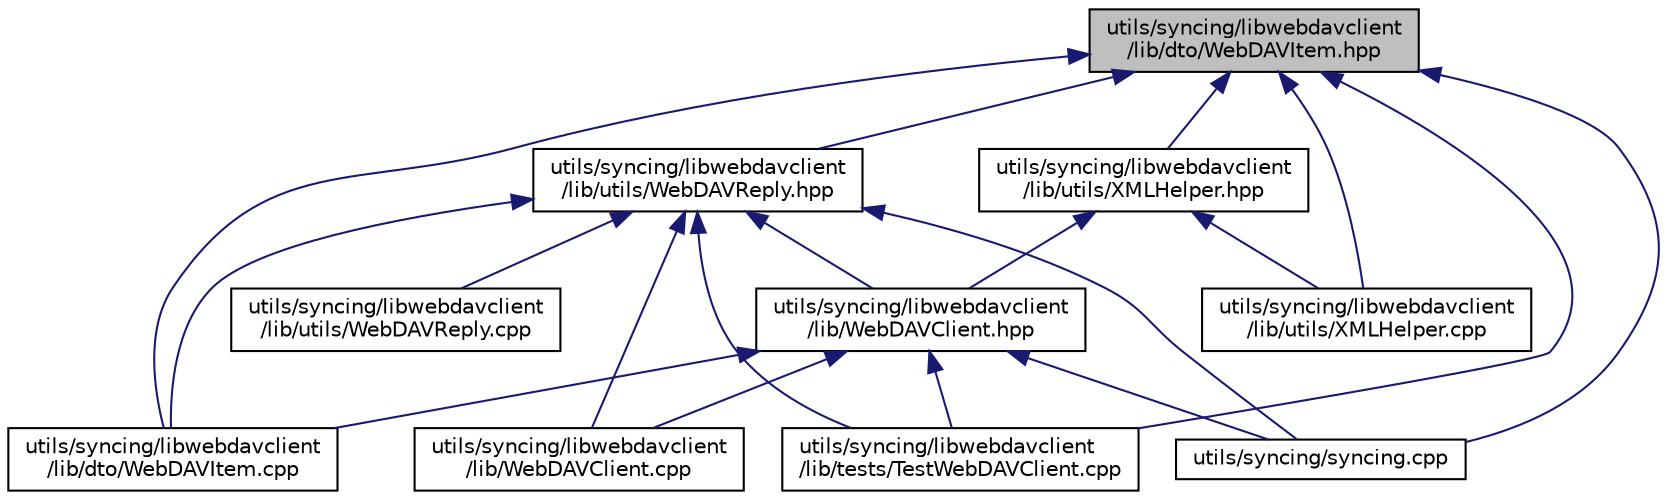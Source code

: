 digraph "utils/syncing/libwebdavclient/lib/dto/WebDAVItem.hpp"
{
 // INTERACTIVE_SVG=YES
 // LATEX_PDF_SIZE
  edge [fontname="Helvetica",fontsize="10",labelfontname="Helvetica",labelfontsize="10"];
  node [fontname="Helvetica",fontsize="10",shape=record];
  Node4 [label="utils/syncing/libwebdavclient\l/lib/dto/WebDAVItem.hpp",height=0.2,width=0.4,color="black", fillcolor="grey75", style="filled", fontcolor="black",tooltip=" "];
  Node4 -> Node5 [dir="back",color="midnightblue",fontsize="10",style="solid",fontname="Helvetica"];
  Node5 [label="utils/syncing/libwebdavclient\l/lib/utils/WebDAVReply.hpp",height=0.2,width=0.4,color="black", fillcolor="white", style="filled",URL="$_web_d_a_v_reply_8hpp.html",tooltip=" "];
  Node5 -> Node6 [dir="back",color="midnightblue",fontsize="10",style="solid",fontname="Helvetica"];
  Node6 [label="utils/syncing/libwebdavclient\l/lib/WebDAVClient.hpp",height=0.2,width=0.4,color="black", fillcolor="white", style="filled",URL="$_web_d_a_v_client_8hpp.html",tooltip=" "];
  Node6 -> Node7 [dir="back",color="midnightblue",fontsize="10",style="solid",fontname="Helvetica"];
  Node7 [label="utils/syncing/libwebdavclient\l/lib/dto/WebDAVItem.cpp",height=0.2,width=0.4,color="black", fillcolor="white", style="filled",URL="$_web_d_a_v_item_8cpp.html",tooltip=" "];
  Node6 -> Node8 [dir="back",color="midnightblue",fontsize="10",style="solid",fontname="Helvetica"];
  Node8 [label="utils/syncing/libwebdavclient\l/lib/tests/TestWebDAVClient.cpp",height=0.2,width=0.4,color="black", fillcolor="white", style="filled",URL="$_test_web_d_a_v_client_8cpp.html",tooltip=" "];
  Node6 -> Node9 [dir="back",color="midnightblue",fontsize="10",style="solid",fontname="Helvetica"];
  Node9 [label="utils/syncing/libwebdavclient\l/lib/WebDAVClient.cpp",height=0.2,width=0.4,color="black", fillcolor="white", style="filled",URL="$_web_d_a_v_client_8cpp.html",tooltip=" "];
  Node6 -> Node10 [dir="back",color="midnightblue",fontsize="10",style="solid",fontname="Helvetica"];
  Node10 [label="utils/syncing/syncing.cpp",height=0.2,width=0.4,color="black", fillcolor="white", style="filled",URL="$syncing_8cpp.html",tooltip=" "];
  Node5 -> Node7 [dir="back",color="midnightblue",fontsize="10",style="solid",fontname="Helvetica"];
  Node5 -> Node8 [dir="back",color="midnightblue",fontsize="10",style="solid",fontname="Helvetica"];
  Node5 -> Node11 [dir="back",color="midnightblue",fontsize="10",style="solid",fontname="Helvetica"];
  Node11 [label="utils/syncing/libwebdavclient\l/lib/utils/WebDAVReply.cpp",height=0.2,width=0.4,color="black", fillcolor="white", style="filled",URL="$_web_d_a_v_reply_8cpp.html",tooltip=" "];
  Node5 -> Node9 [dir="back",color="midnightblue",fontsize="10",style="solid",fontname="Helvetica"];
  Node5 -> Node10 [dir="back",color="midnightblue",fontsize="10",style="solid",fontname="Helvetica"];
  Node4 -> Node12 [dir="back",color="midnightblue",fontsize="10",style="solid",fontname="Helvetica"];
  Node12 [label="utils/syncing/libwebdavclient\l/lib/utils/XMLHelper.hpp",height=0.2,width=0.4,color="black", fillcolor="white", style="filled",URL="$_x_m_l_helper_8hpp.html",tooltip=" "];
  Node12 -> Node6 [dir="back",color="midnightblue",fontsize="10",style="solid",fontname="Helvetica"];
  Node12 -> Node13 [dir="back",color="midnightblue",fontsize="10",style="solid",fontname="Helvetica"];
  Node13 [label="utils/syncing/libwebdavclient\l/lib/utils/XMLHelper.cpp",height=0.2,width=0.4,color="black", fillcolor="white", style="filled",URL="$_x_m_l_helper_8cpp.html",tooltip=" "];
  Node4 -> Node7 [dir="back",color="midnightblue",fontsize="10",style="solid",fontname="Helvetica"];
  Node4 -> Node8 [dir="back",color="midnightblue",fontsize="10",style="solid",fontname="Helvetica"];
  Node4 -> Node13 [dir="back",color="midnightblue",fontsize="10",style="solid",fontname="Helvetica"];
  Node4 -> Node10 [dir="back",color="midnightblue",fontsize="10",style="solid",fontname="Helvetica"];
}
